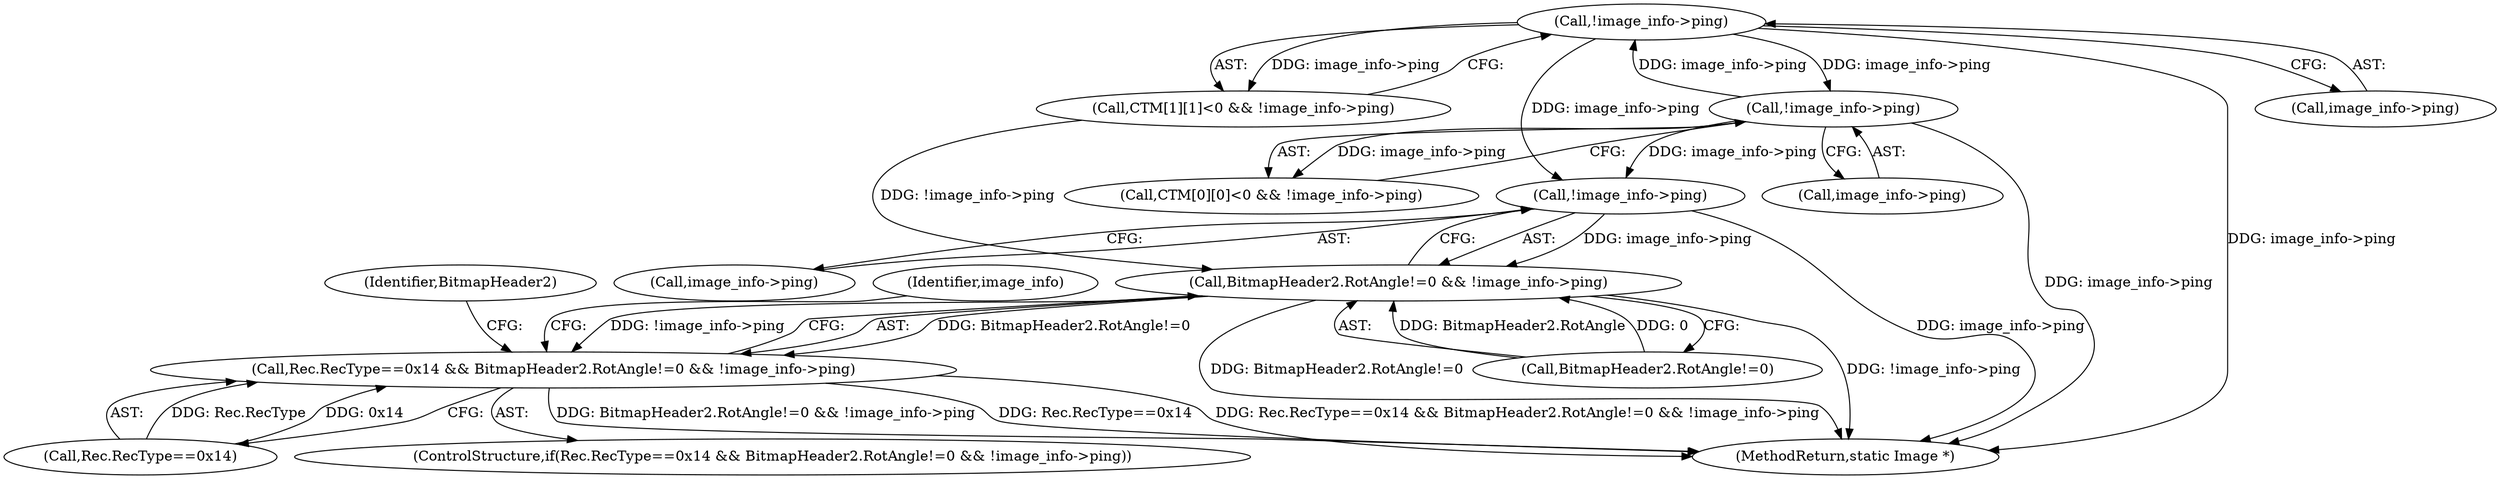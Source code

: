digraph "0_ImageMagick_4eae304e773bad8a876c3c26fdffac24d4253ae4@pointer" {
"1001072" [label="(Call,!image_info->ping)"];
"1001747" [label="(Call,!image_info->ping)"];
"1001713" [label="(Call,!image_info->ping)"];
"1001066" [label="(Call,BitmapHeader2.RotAngle!=0 && !image_info->ping)"];
"1001060" [label="(Call,Rec.RecType==0x14 && BitmapHeader2.RotAngle!=0 && !image_info->ping)"];
"1001739" [label="(Call,CTM[1][1]<0 && !image_info->ping)"];
"1001713" [label="(Call,!image_info->ping)"];
"1001714" [label="(Call,image_info->ping)"];
"1001705" [label="(Call,CTM[0][0]<0 && !image_info->ping)"];
"1001067" [label="(Call,BitmapHeader2.RotAngle!=0)"];
"1001072" [label="(Call,!image_info->ping)"];
"1001061" [label="(Call,Rec.RecType==0x14)"];
"1001747" [label="(Call,!image_info->ping)"];
"1001080" [label="(Identifier,BitmapHeader2)"];
"1001060" [label="(Call,Rec.RecType==0x14 && BitmapHeader2.RotAngle!=0 && !image_info->ping)"];
"1001748" [label="(Call,image_info->ping)"];
"1001059" [label="(ControlStructure,if(Rec.RecType==0x14 && BitmapHeader2.RotAngle!=0 && !image_info->ping))"];
"1001164" [label="(Identifier,image_info)"];
"1001066" [label="(Call,BitmapHeader2.RotAngle!=0 && !image_info->ping)"];
"1001073" [label="(Call,image_info->ping)"];
"1001954" [label="(MethodReturn,static Image *)"];
"1001072" -> "1001066"  [label="AST: "];
"1001072" -> "1001073"  [label="CFG: "];
"1001073" -> "1001072"  [label="AST: "];
"1001066" -> "1001072"  [label="CFG: "];
"1001072" -> "1001954"  [label="DDG: image_info->ping"];
"1001072" -> "1001066"  [label="DDG: image_info->ping"];
"1001747" -> "1001072"  [label="DDG: image_info->ping"];
"1001713" -> "1001072"  [label="DDG: image_info->ping"];
"1001747" -> "1001739"  [label="AST: "];
"1001747" -> "1001748"  [label="CFG: "];
"1001748" -> "1001747"  [label="AST: "];
"1001739" -> "1001747"  [label="CFG: "];
"1001747" -> "1001954"  [label="DDG: image_info->ping"];
"1001747" -> "1001713"  [label="DDG: image_info->ping"];
"1001747" -> "1001739"  [label="DDG: image_info->ping"];
"1001713" -> "1001747"  [label="DDG: image_info->ping"];
"1001713" -> "1001705"  [label="AST: "];
"1001713" -> "1001714"  [label="CFG: "];
"1001714" -> "1001713"  [label="AST: "];
"1001705" -> "1001713"  [label="CFG: "];
"1001713" -> "1001954"  [label="DDG: image_info->ping"];
"1001713" -> "1001705"  [label="DDG: image_info->ping"];
"1001066" -> "1001060"  [label="AST: "];
"1001066" -> "1001067"  [label="CFG: "];
"1001067" -> "1001066"  [label="AST: "];
"1001060" -> "1001066"  [label="CFG: "];
"1001066" -> "1001954"  [label="DDG: !image_info->ping"];
"1001066" -> "1001954"  [label="DDG: BitmapHeader2.RotAngle!=0"];
"1001066" -> "1001060"  [label="DDG: BitmapHeader2.RotAngle!=0"];
"1001066" -> "1001060"  [label="DDG: !image_info->ping"];
"1001067" -> "1001066"  [label="DDG: BitmapHeader2.RotAngle"];
"1001067" -> "1001066"  [label="DDG: 0"];
"1001739" -> "1001066"  [label="DDG: !image_info->ping"];
"1001060" -> "1001059"  [label="AST: "];
"1001060" -> "1001061"  [label="CFG: "];
"1001061" -> "1001060"  [label="AST: "];
"1001080" -> "1001060"  [label="CFG: "];
"1001164" -> "1001060"  [label="CFG: "];
"1001060" -> "1001954"  [label="DDG: BitmapHeader2.RotAngle!=0 && !image_info->ping"];
"1001060" -> "1001954"  [label="DDG: Rec.RecType==0x14"];
"1001060" -> "1001954"  [label="DDG: Rec.RecType==0x14 && BitmapHeader2.RotAngle!=0 && !image_info->ping"];
"1001061" -> "1001060"  [label="DDG: Rec.RecType"];
"1001061" -> "1001060"  [label="DDG: 0x14"];
}
